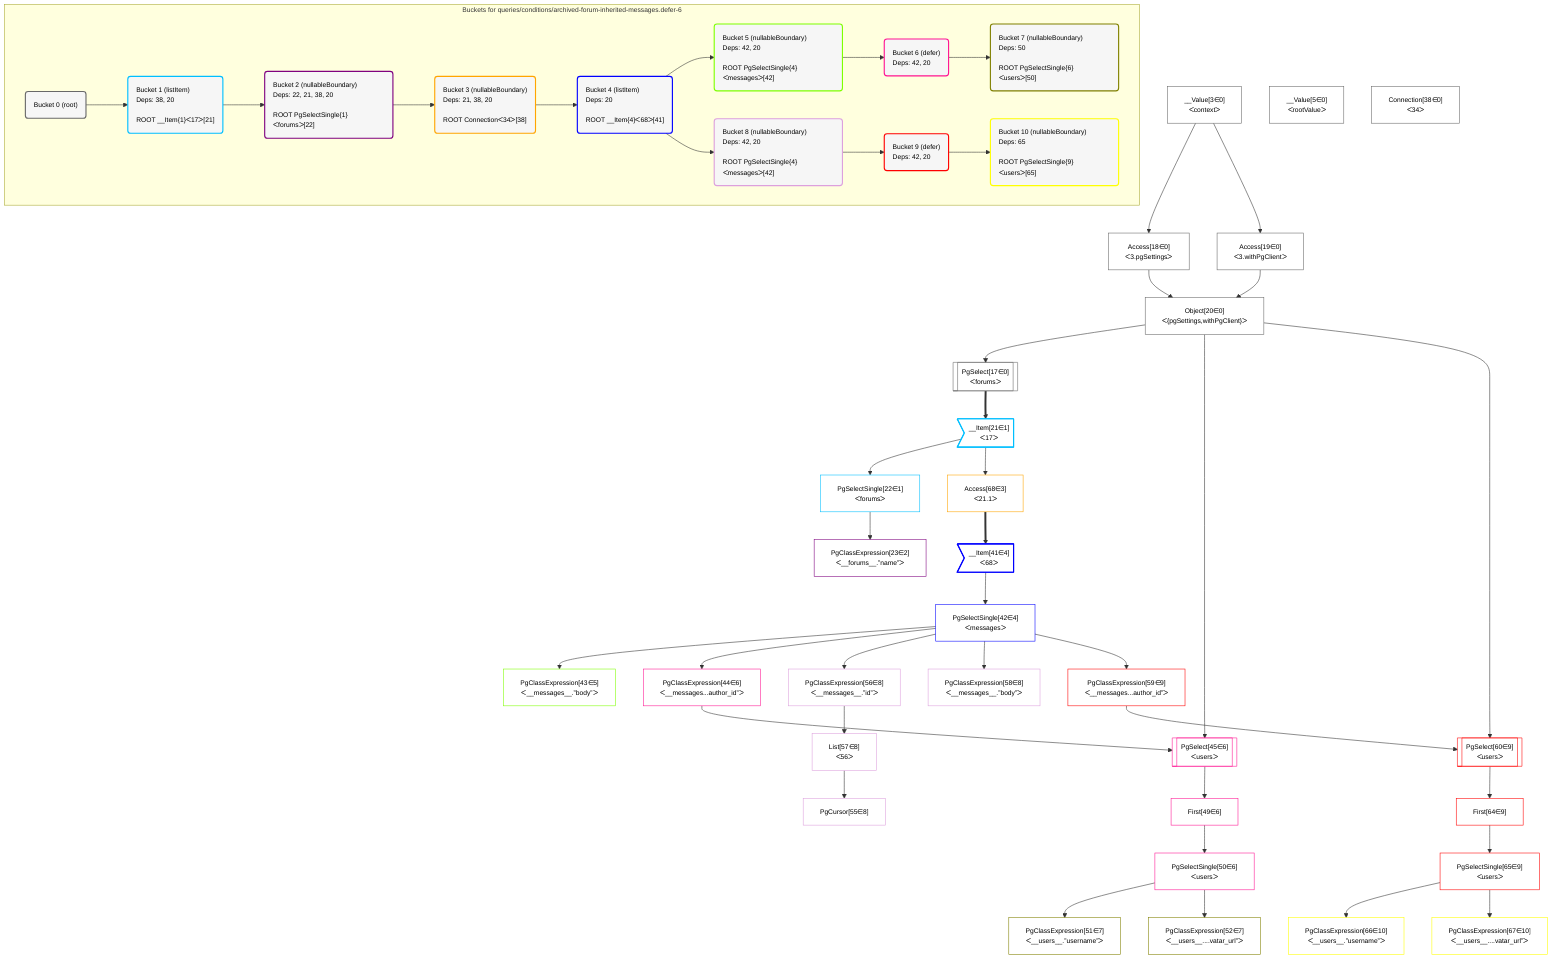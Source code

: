 %%{init: {'themeVariables': { 'fontSize': '12px'}}}%%
graph TD
    classDef path fill:#eee,stroke:#000,color:#000
    classDef plan fill:#fff,stroke-width:1px,color:#000
    classDef itemplan fill:#fff,stroke-width:2px,color:#000
    classDef sideeffectplan fill:#f00,stroke-width:2px,color:#000
    classDef bucket fill:#f6f6f6,color:#000,stroke-width:2px,text-align:left


    %% define steps
    __Value3["__Value[3∈0]<br />ᐸcontextᐳ"]:::plan
    __Value5["__Value[5∈0]<br />ᐸrootValueᐳ"]:::plan
    Access18["Access[18∈0]<br />ᐸ3.pgSettingsᐳ"]:::plan
    Access19["Access[19∈0]<br />ᐸ3.withPgClientᐳ"]:::plan
    Object20["Object[20∈0]<br />ᐸ{pgSettings,withPgClient}ᐳ"]:::plan
    PgSelect17[["PgSelect[17∈0]<br />ᐸforumsᐳ"]]:::plan
    __Item21>"__Item[21∈1]<br />ᐸ17ᐳ"]:::itemplan
    PgSelectSingle22["PgSelectSingle[22∈1]<br />ᐸforumsᐳ"]:::plan
    PgClassExpression23["PgClassExpression[23∈2]<br />ᐸ__forums__.”name”ᐳ"]:::plan
    Connection38["Connection[38∈0]<br />ᐸ34ᐳ"]:::plan
    Access68["Access[68∈3]<br />ᐸ21.1ᐳ"]:::plan
    __Item41>"__Item[41∈4]<br />ᐸ68ᐳ"]:::itemplan
    PgSelectSingle42["PgSelectSingle[42∈4]<br />ᐸmessagesᐳ"]:::plan
    PgClassExpression43["PgClassExpression[43∈5]<br />ᐸ__messages__.”body”ᐳ"]:::plan
    PgClassExpression44["PgClassExpression[44∈6]<br />ᐸ__messages...author_id”ᐳ"]:::plan
    PgSelect45[["PgSelect[45∈6]<br />ᐸusersᐳ"]]:::plan
    First49["First[49∈6]"]:::plan
    PgSelectSingle50["PgSelectSingle[50∈6]<br />ᐸusersᐳ"]:::plan
    PgClassExpression51["PgClassExpression[51∈7]<br />ᐸ__users__.”username”ᐳ"]:::plan
    PgClassExpression52["PgClassExpression[52∈7]<br />ᐸ__users__....vatar_url”ᐳ"]:::plan
    PgClassExpression56["PgClassExpression[56∈8]<br />ᐸ__messages__.”id”ᐳ"]:::plan
    List57["List[57∈8]<br />ᐸ56ᐳ"]:::plan
    PgCursor55["PgCursor[55∈8]"]:::plan
    PgClassExpression58["PgClassExpression[58∈8]<br />ᐸ__messages__.”body”ᐳ"]:::plan
    PgClassExpression59["PgClassExpression[59∈9]<br />ᐸ__messages...author_id”ᐳ"]:::plan
    PgSelect60[["PgSelect[60∈9]<br />ᐸusersᐳ"]]:::plan
    First64["First[64∈9]"]:::plan
    PgSelectSingle65["PgSelectSingle[65∈9]<br />ᐸusersᐳ"]:::plan
    PgClassExpression66["PgClassExpression[66∈10]<br />ᐸ__users__.”username”ᐳ"]:::plan
    PgClassExpression67["PgClassExpression[67∈10]<br />ᐸ__users__....vatar_url”ᐳ"]:::plan

    %% plan dependencies
    __Value3 --> Access18
    __Value3 --> Access19
    Access18 & Access19 --> Object20
    Object20 --> PgSelect17
    PgSelect17 ==> __Item21
    __Item21 --> PgSelectSingle22
    PgSelectSingle22 --> PgClassExpression23
    __Item21 --> Access68
    Access68 ==> __Item41
    __Item41 --> PgSelectSingle42
    PgSelectSingle42 --> PgClassExpression43
    PgSelectSingle42 --> PgClassExpression44
    Object20 & PgClassExpression44 --> PgSelect45
    PgSelect45 --> First49
    First49 --> PgSelectSingle50
    PgSelectSingle50 --> PgClassExpression51
    PgSelectSingle50 --> PgClassExpression52
    PgSelectSingle42 --> PgClassExpression56
    PgClassExpression56 --> List57
    List57 --> PgCursor55
    PgSelectSingle42 --> PgClassExpression58
    PgSelectSingle42 --> PgClassExpression59
    Object20 & PgClassExpression59 --> PgSelect60
    PgSelect60 --> First64
    First64 --> PgSelectSingle65
    PgSelectSingle65 --> PgClassExpression66
    PgSelectSingle65 --> PgClassExpression67

    subgraph "Buckets for queries/conditions/archived-forum-inherited-messages.defer-6"
    Bucket0("Bucket 0 (root)"):::bucket
    classDef bucket0 stroke:#696969
    class Bucket0,__Value3,__Value5,PgSelect17,Access18,Access19,Object20,Connection38 bucket0
    Bucket1("Bucket 1 (listItem)<br />Deps: 38, 20<br /><br />ROOT __Item{1}ᐸ17ᐳ[21]"):::bucket
    classDef bucket1 stroke:#00bfff
    class Bucket1,__Item21,PgSelectSingle22 bucket1
    Bucket2("Bucket 2 (nullableBoundary)<br />Deps: 22, 21, 38, 20<br /><br />ROOT PgSelectSingle{1}ᐸforumsᐳ[22]"):::bucket
    classDef bucket2 stroke:#7f007f
    class Bucket2,PgClassExpression23 bucket2
    Bucket3("Bucket 3 (nullableBoundary)<br />Deps: 21, 38, 20<br /><br />ROOT Connectionᐸ34ᐳ[38]"):::bucket
    classDef bucket3 stroke:#ffa500
    class Bucket3,Access68 bucket3
    Bucket4("Bucket 4 (listItem)<br />Deps: 20<br /><br />ROOT __Item{4}ᐸ68ᐳ[41]"):::bucket
    classDef bucket4 stroke:#0000ff
    class Bucket4,__Item41,PgSelectSingle42 bucket4
    Bucket5("Bucket 5 (nullableBoundary)<br />Deps: 42, 20<br /><br />ROOT PgSelectSingle{4}ᐸmessagesᐳ[42]"):::bucket
    classDef bucket5 stroke:#7fff00
    class Bucket5,PgClassExpression43 bucket5
    Bucket6("Bucket 6 (defer)<br />Deps: 42, 20"):::bucket
    classDef bucket6 stroke:#ff1493
    class Bucket6,PgClassExpression44,PgSelect45,First49,PgSelectSingle50 bucket6
    Bucket7("Bucket 7 (nullableBoundary)<br />Deps: 50<br /><br />ROOT PgSelectSingle{6}ᐸusersᐳ[50]"):::bucket
    classDef bucket7 stroke:#808000
    class Bucket7,PgClassExpression51,PgClassExpression52 bucket7
    Bucket8("Bucket 8 (nullableBoundary)<br />Deps: 42, 20<br /><br />ROOT PgSelectSingle{4}ᐸmessagesᐳ[42]"):::bucket
    classDef bucket8 stroke:#dda0dd
    class Bucket8,PgCursor55,PgClassExpression56,List57,PgClassExpression58 bucket8
    Bucket9("Bucket 9 (defer)<br />Deps: 42, 20"):::bucket
    classDef bucket9 stroke:#ff0000
    class Bucket9,PgClassExpression59,PgSelect60,First64,PgSelectSingle65 bucket9
    Bucket10("Bucket 10 (nullableBoundary)<br />Deps: 65<br /><br />ROOT PgSelectSingle{9}ᐸusersᐳ[65]"):::bucket
    classDef bucket10 stroke:#ffff00
    class Bucket10,PgClassExpression66,PgClassExpression67 bucket10
    Bucket0 --> Bucket1
    Bucket1 --> Bucket2
    Bucket2 --> Bucket3
    Bucket3 --> Bucket4
    Bucket4 --> Bucket5 & Bucket8
    Bucket5 --> Bucket6
    Bucket6 --> Bucket7
    Bucket8 --> Bucket9
    Bucket9 --> Bucket10
    end